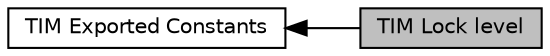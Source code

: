 digraph "TIM Lock level"
{
  edge [fontname="Helvetica",fontsize="10",labelfontname="Helvetica",labelfontsize="10"];
  node [fontname="Helvetica",fontsize="10",shape=box];
  rankdir=LR;
  Node2 [label="TIM Exported Constants",height=0.2,width=0.4,color="black", fillcolor="white", style="filled",URL="$group___t_i_m___exported___constants.html",tooltip=" "];
  Node1 [label="TIM Lock level",height=0.2,width=0.4,color="black", fillcolor="grey75", style="filled", fontcolor="black",tooltip=" "];
  Node2->Node1 [shape=plaintext, dir="back", style="solid"];
}
